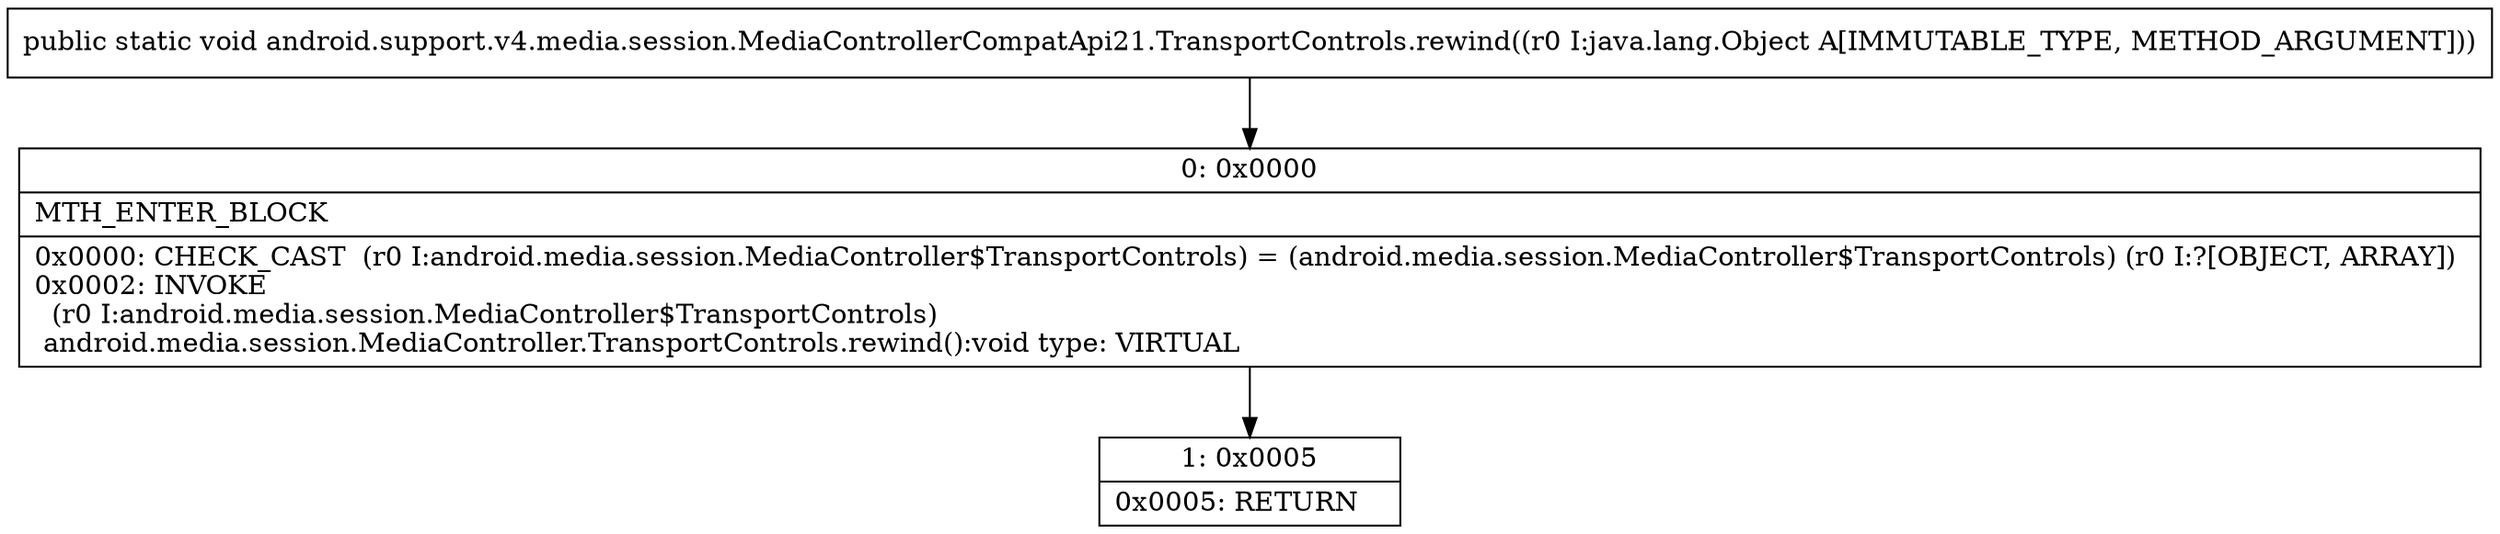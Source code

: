digraph "CFG forandroid.support.v4.media.session.MediaControllerCompatApi21.TransportControls.rewind(Ljava\/lang\/Object;)V" {
Node_0 [shape=record,label="{0\:\ 0x0000|MTH_ENTER_BLOCK\l|0x0000: CHECK_CAST  (r0 I:android.media.session.MediaController$TransportControls) = (android.media.session.MediaController$TransportControls) (r0 I:?[OBJECT, ARRAY]) \l0x0002: INVOKE  \l  (r0 I:android.media.session.MediaController$TransportControls)\l android.media.session.MediaController.TransportControls.rewind():void type: VIRTUAL \l}"];
Node_1 [shape=record,label="{1\:\ 0x0005|0x0005: RETURN   \l}"];
MethodNode[shape=record,label="{public static void android.support.v4.media.session.MediaControllerCompatApi21.TransportControls.rewind((r0 I:java.lang.Object A[IMMUTABLE_TYPE, METHOD_ARGUMENT])) }"];
MethodNode -> Node_0;
Node_0 -> Node_1;
}

